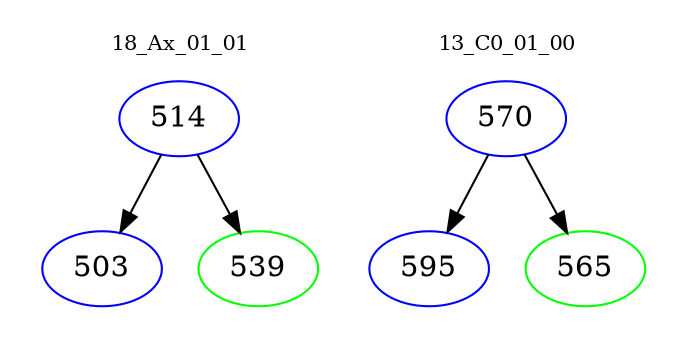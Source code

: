 digraph{
subgraph cluster_0 {
color = white
label = "18_Ax_01_01";
fontsize=10;
T0_514 [label="514", color="blue"]
T0_514 -> T0_503 [color="black"]
T0_503 [label="503", color="blue"]
T0_514 -> T0_539 [color="black"]
T0_539 [label="539", color="green"]
}
subgraph cluster_1 {
color = white
label = "13_C0_01_00";
fontsize=10;
T1_570 [label="570", color="blue"]
T1_570 -> T1_595 [color="black"]
T1_595 [label="595", color="blue"]
T1_570 -> T1_565 [color="black"]
T1_565 [label="565", color="green"]
}
}
